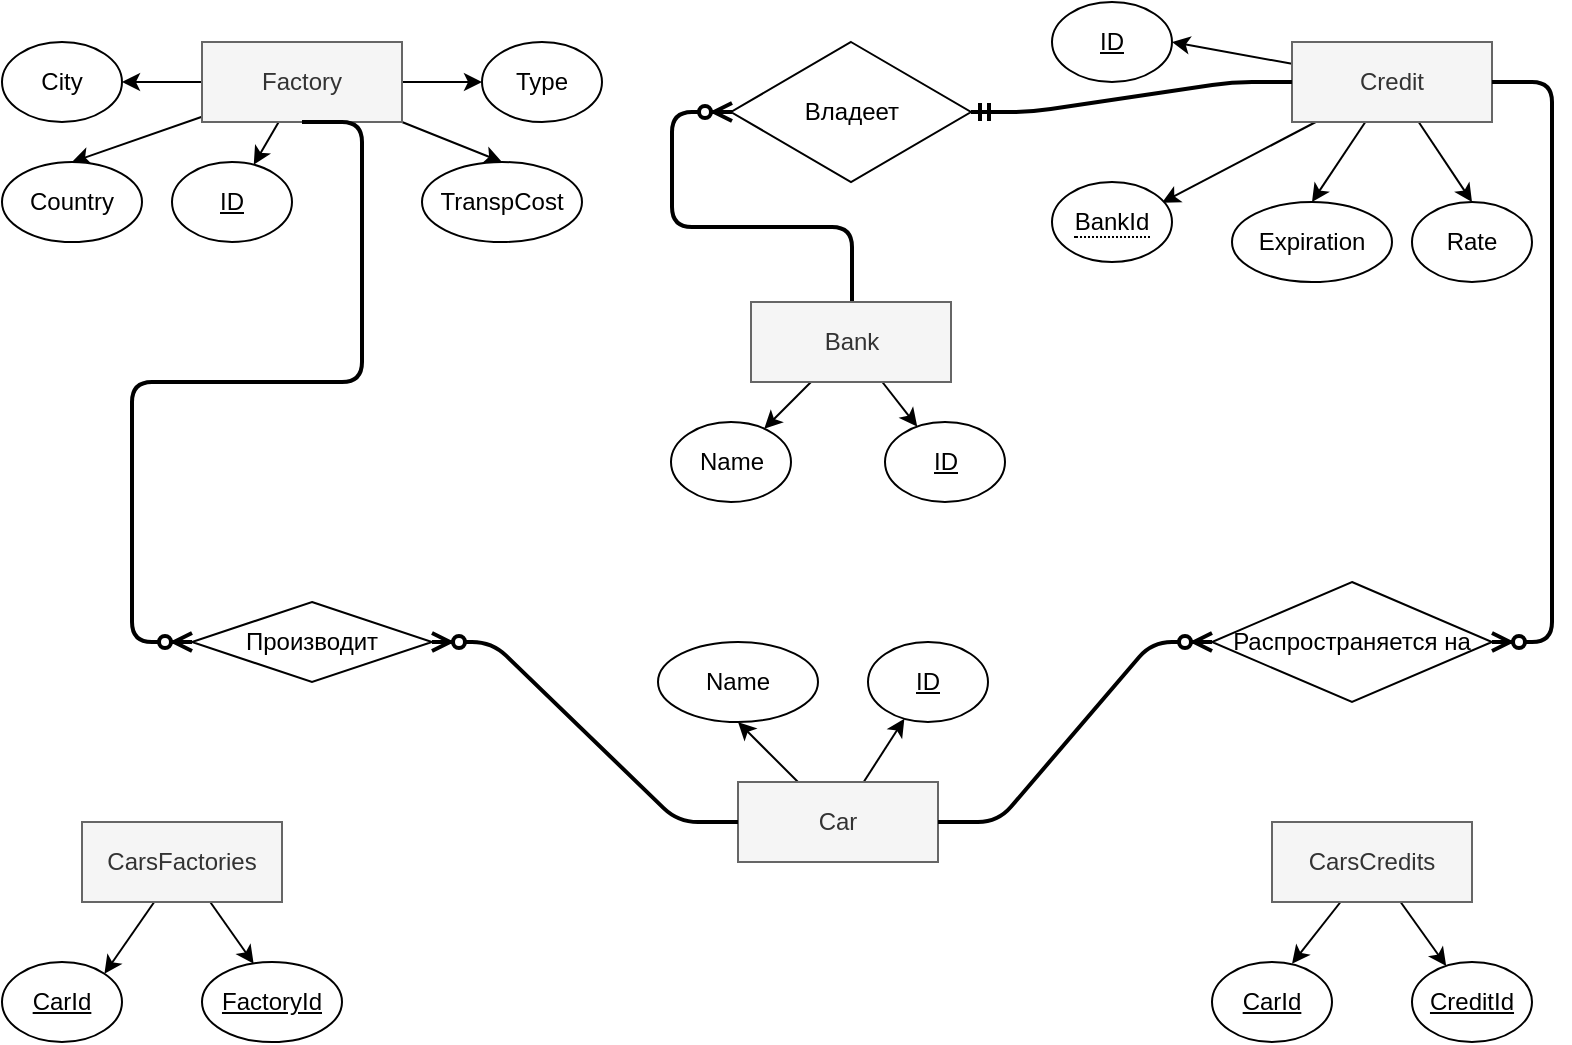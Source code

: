 <mxfile version="14.4.3" type="device"><diagram id="R2lEEEUBdFMjLlhIrx00" name="Page-1"><mxGraphModel dx="1422" dy="822" grid="1" gridSize="10" guides="1" tooltips="1" connect="1" arrows="1" fold="1" page="1" pageScale="1" pageWidth="850" pageHeight="1100" math="0" shadow="0" extFonts="Permanent Marker^https://fonts.googleapis.com/css?family=Permanent+Marker"><root><mxCell id="0"/><mxCell id="1" parent="0"/><mxCell id="rOy61DcXcBje7zXvDtOD-61" value="" style="edgeStyle=entityRelationEdgeStyle;fontSize=12;html=1;endArrow=ERzeroToMany;endFill=1;strokeWidth=2;exitX=0.205;exitY=0.5;exitDx=0;exitDy=0;exitPerimeter=0;" edge="1" parent="1" source="rOy61DcXcBje7zXvDtOD-50"><mxGeometry width="100" height="100" relative="1" as="geometry"><mxPoint x="320" y="170" as="sourcePoint"/><mxPoint x="380" y="55" as="targetPoint"/></mxGeometry></mxCell><mxCell id="rOy61DcXcBje7zXvDtOD-6" style="edgeStyle=none;rounded=0;orthogonalLoop=1;jettySize=auto;html=1;" edge="1" parent="1" source="rOy61DcXcBje7zXvDtOD-1" target="rOy61DcXcBje7zXvDtOD-2"><mxGeometry relative="1" as="geometry"/></mxCell><mxCell id="rOy61DcXcBje7zXvDtOD-7" style="edgeStyle=none;rounded=0;orthogonalLoop=1;jettySize=auto;html=1;entryX=0.5;entryY=1;entryDx=0;entryDy=0;" edge="1" parent="1" source="rOy61DcXcBje7zXvDtOD-1" target="rOy61DcXcBje7zXvDtOD-3"><mxGeometry relative="1" as="geometry"/></mxCell><mxCell id="rOy61DcXcBje7zXvDtOD-1" value="Car" style="whiteSpace=wrap;html=1;align=center;fillColor=#f5f5f5;strokeColor=#666666;fontColor=#333333;" vertex="1" parent="1"><mxGeometry x="383" y="390" width="100" height="40" as="geometry"/></mxCell><mxCell id="rOy61DcXcBje7zXvDtOD-2" value="ID" style="ellipse;whiteSpace=wrap;html=1;align=center;fontStyle=4;" vertex="1" parent="1"><mxGeometry x="448" y="320" width="60" height="40" as="geometry"/></mxCell><mxCell id="rOy61DcXcBje7zXvDtOD-3" value="Name" style="ellipse;whiteSpace=wrap;html=1;align=center;" vertex="1" parent="1"><mxGeometry x="343" y="320" width="80" height="40" as="geometry"/></mxCell><mxCell id="rOy61DcXcBje7zXvDtOD-11" style="edgeStyle=none;rounded=0;orthogonalLoop=1;jettySize=auto;html=1;entryX=0.667;entryY=0.021;entryDx=0;entryDy=0;entryPerimeter=0;" edge="1" parent="1" source="rOy61DcXcBje7zXvDtOD-8" target="rOy61DcXcBje7zXvDtOD-9"><mxGeometry relative="1" as="geometry"/></mxCell><mxCell id="rOy61DcXcBje7zXvDtOD-12" style="edgeStyle=none;rounded=0;orthogonalLoop=1;jettySize=auto;html=1;" edge="1" parent="1" source="rOy61DcXcBje7zXvDtOD-8" target="rOy61DcXcBje7zXvDtOD-10"><mxGeometry relative="1" as="geometry"/></mxCell><mxCell id="rOy61DcXcBje7zXvDtOD-8" value="CarsCredits" style="whiteSpace=wrap;html=1;align=center;fillColor=#f5f5f5;strokeColor=#666666;fontColor=#333333;" vertex="1" parent="1"><mxGeometry x="650" y="410" width="100" height="40" as="geometry"/></mxCell><mxCell id="rOy61DcXcBje7zXvDtOD-9" value="CarId" style="ellipse;whiteSpace=wrap;html=1;align=center;fontStyle=4;" vertex="1" parent="1"><mxGeometry x="620" y="480" width="60" height="40" as="geometry"/></mxCell><mxCell id="rOy61DcXcBje7zXvDtOD-10" value="CreditId" style="ellipse;whiteSpace=wrap;html=1;align=center;fontStyle=4;" vertex="1" parent="1"><mxGeometry x="720" y="480" width="60" height="40" as="geometry"/></mxCell><mxCell id="rOy61DcXcBje7zXvDtOD-17" style="edgeStyle=none;rounded=0;orthogonalLoop=1;jettySize=auto;html=1;entryX=1;entryY=0;entryDx=0;entryDy=0;" edge="1" parent="1" source="rOy61DcXcBje7zXvDtOD-14" target="rOy61DcXcBje7zXvDtOD-15"><mxGeometry relative="1" as="geometry"/></mxCell><mxCell id="rOy61DcXcBje7zXvDtOD-18" style="edgeStyle=none;rounded=0;orthogonalLoop=1;jettySize=auto;html=1;entryX=0.369;entryY=0.021;entryDx=0;entryDy=0;entryPerimeter=0;" edge="1" parent="1" source="rOy61DcXcBje7zXvDtOD-14" target="rOy61DcXcBje7zXvDtOD-16"><mxGeometry relative="1" as="geometry"/></mxCell><mxCell id="rOy61DcXcBje7zXvDtOD-14" value="CarsFactories" style="whiteSpace=wrap;html=1;align=center;fillColor=#f5f5f5;strokeColor=#666666;fontColor=#333333;" vertex="1" parent="1"><mxGeometry x="55" y="410" width="100" height="40" as="geometry"/></mxCell><mxCell id="rOy61DcXcBje7zXvDtOD-15" value="CarId" style="ellipse;whiteSpace=wrap;html=1;align=center;fontStyle=4;" vertex="1" parent="1"><mxGeometry x="15" y="480" width="60" height="40" as="geometry"/></mxCell><mxCell id="rOy61DcXcBje7zXvDtOD-16" value="FactoryId" style="ellipse;whiteSpace=wrap;html=1;align=center;fontStyle=4;" vertex="1" parent="1"><mxGeometry x="115" y="480" width="70" height="40" as="geometry"/></mxCell><mxCell id="rOy61DcXcBje7zXvDtOD-24" value="" style="edgeStyle=none;rounded=0;orthogonalLoop=1;jettySize=auto;html=1;" edge="1" parent="1" source="rOy61DcXcBje7zXvDtOD-20" target="rOy61DcXcBje7zXvDtOD-21"><mxGeometry relative="1" as="geometry"/></mxCell><mxCell id="rOy61DcXcBje7zXvDtOD-25" style="edgeStyle=none;rounded=0;orthogonalLoop=1;jettySize=auto;html=1;entryX=0.5;entryY=0;entryDx=0;entryDy=0;" edge="1" parent="1" source="rOy61DcXcBje7zXvDtOD-20" target="rOy61DcXcBje7zXvDtOD-22"><mxGeometry relative="1" as="geometry"/></mxCell><mxCell id="rOy61DcXcBje7zXvDtOD-27" style="edgeStyle=none;rounded=0;orthogonalLoop=1;jettySize=auto;html=1;" edge="1" parent="1" source="rOy61DcXcBje7zXvDtOD-20" target="rOy61DcXcBje7zXvDtOD-26"><mxGeometry relative="1" as="geometry"/></mxCell><mxCell id="rOy61DcXcBje7zXvDtOD-29" style="edgeStyle=none;rounded=0;orthogonalLoop=1;jettySize=auto;html=1;entryX=0.5;entryY=0;entryDx=0;entryDy=0;" edge="1" parent="1" source="rOy61DcXcBje7zXvDtOD-20" target="rOy61DcXcBje7zXvDtOD-28"><mxGeometry relative="1" as="geometry"/></mxCell><mxCell id="rOy61DcXcBje7zXvDtOD-31" style="edgeStyle=none;rounded=0;orthogonalLoop=1;jettySize=auto;html=1;entryX=0;entryY=0.5;entryDx=0;entryDy=0;" edge="1" parent="1" source="rOy61DcXcBje7zXvDtOD-20" target="rOy61DcXcBje7zXvDtOD-30"><mxGeometry relative="1" as="geometry"/></mxCell><mxCell id="rOy61DcXcBje7zXvDtOD-20" value="Factory" style="whiteSpace=wrap;html=1;align=center;fillColor=#f5f5f5;strokeColor=#666666;fontColor=#333333;" vertex="1" parent="1"><mxGeometry x="115" y="20" width="100" height="40" as="geometry"/></mxCell><mxCell id="rOy61DcXcBje7zXvDtOD-21" value="ID" style="ellipse;whiteSpace=wrap;html=1;align=center;fontStyle=4;" vertex="1" parent="1"><mxGeometry x="100" y="80" width="60" height="40" as="geometry"/></mxCell><mxCell id="rOy61DcXcBje7zXvDtOD-22" value="Country" style="ellipse;whiteSpace=wrap;html=1;align=center;" vertex="1" parent="1"><mxGeometry x="15" y="80" width="70" height="40" as="geometry"/></mxCell><mxCell id="rOy61DcXcBje7zXvDtOD-26" value="City" style="ellipse;whiteSpace=wrap;html=1;align=center;" vertex="1" parent="1"><mxGeometry x="15" y="20" width="60" height="40" as="geometry"/></mxCell><mxCell id="rOy61DcXcBje7zXvDtOD-28" value="TranspCost" style="ellipse;whiteSpace=wrap;html=1;align=center;" vertex="1" parent="1"><mxGeometry x="225" y="80" width="80" height="40" as="geometry"/></mxCell><mxCell id="rOy61DcXcBje7zXvDtOD-30" value="Type" style="ellipse;whiteSpace=wrap;html=1;align=center;" vertex="1" parent="1"><mxGeometry x="255" y="20" width="60" height="40" as="geometry"/></mxCell><mxCell id="rOy61DcXcBje7zXvDtOD-37" style="edgeStyle=none;rounded=0;orthogonalLoop=1;jettySize=auto;html=1;entryX=0.5;entryY=0;entryDx=0;entryDy=0;" edge="1" parent="1" source="rOy61DcXcBje7zXvDtOD-34" target="rOy61DcXcBje7zXvDtOD-36"><mxGeometry relative="1" as="geometry"/></mxCell><mxCell id="rOy61DcXcBje7zXvDtOD-38" style="edgeStyle=none;rounded=0;orthogonalLoop=1;jettySize=auto;html=1;entryX=1;entryY=0.5;entryDx=0;entryDy=0;" edge="1" parent="1" source="rOy61DcXcBje7zXvDtOD-34" target="rOy61DcXcBje7zXvDtOD-35"><mxGeometry relative="1" as="geometry"/></mxCell><mxCell id="rOy61DcXcBje7zXvDtOD-41" style="edgeStyle=none;rounded=0;orthogonalLoop=1;jettySize=auto;html=1;entryX=0.5;entryY=0;entryDx=0;entryDy=0;" edge="1" parent="1" source="rOy61DcXcBje7zXvDtOD-34" target="rOy61DcXcBje7zXvDtOD-40"><mxGeometry relative="1" as="geometry"/></mxCell><mxCell id="rOy61DcXcBje7zXvDtOD-57" style="edgeStyle=none;rounded=1;orthogonalLoop=1;jettySize=auto;html=1;entryX=0.917;entryY=0.258;entryDx=0;entryDy=0;entryPerimeter=0;endArrow=classic;endFill=1;strokeWidth=1;" edge="1" parent="1" source="rOy61DcXcBje7zXvDtOD-34" target="rOy61DcXcBje7zXvDtOD-54"><mxGeometry relative="1" as="geometry"/></mxCell><mxCell id="rOy61DcXcBje7zXvDtOD-34" value="Credit" style="whiteSpace=wrap;html=1;align=center;fillColor=#f5f5f5;strokeColor=#666666;fontColor=#333333;" vertex="1" parent="1"><mxGeometry x="660" y="20" width="100" height="40" as="geometry"/></mxCell><mxCell id="rOy61DcXcBje7zXvDtOD-35" value="ID" style="ellipse;whiteSpace=wrap;html=1;align=center;fontStyle=4;" vertex="1" parent="1"><mxGeometry x="540" width="60" height="40" as="geometry"/></mxCell><mxCell id="rOy61DcXcBje7zXvDtOD-36" value="Rate" style="ellipse;whiteSpace=wrap;html=1;align=center;" vertex="1" parent="1"><mxGeometry x="720" y="100" width="60" height="40" as="geometry"/></mxCell><mxCell id="rOy61DcXcBje7zXvDtOD-40" value="Expiration" style="ellipse;whiteSpace=wrap;html=1;align=center;" vertex="1" parent="1"><mxGeometry x="630" y="100" width="80" height="40" as="geometry"/></mxCell><mxCell id="rOy61DcXcBje7zXvDtOD-42" value="Производит" style="shape=rhombus;perimeter=rhombusPerimeter;whiteSpace=wrap;html=1;align=center;" vertex="1" parent="1"><mxGeometry x="110" y="300" width="120" height="40" as="geometry"/></mxCell><mxCell id="rOy61DcXcBje7zXvDtOD-45" value="" style="edgeStyle=entityRelationEdgeStyle;fontSize=12;html=1;endArrow=ERzeroToMany;endFill=1;strokeWidth=2;exitX=0.5;exitY=1;exitDx=0;exitDy=0;" edge="1" parent="1" source="rOy61DcXcBje7zXvDtOD-20"><mxGeometry width="100" height="100" relative="1" as="geometry"><mxPoint x="210" y="230" as="sourcePoint"/><mxPoint x="110" y="320" as="targetPoint"/></mxGeometry></mxCell><mxCell id="rOy61DcXcBje7zXvDtOD-46" value="" style="edgeStyle=entityRelationEdgeStyle;fontSize=12;html=1;endArrow=ERzeroToMany;endFill=1;strokeWidth=2;exitX=0;exitY=0.5;exitDx=0;exitDy=0;entryX=1;entryY=0.5;entryDx=0;entryDy=0;" edge="1" parent="1" source="rOy61DcXcBje7zXvDtOD-1" target="rOy61DcXcBje7zXvDtOD-42"><mxGeometry width="100" height="100" relative="1" as="geometry"><mxPoint x="175" y="70" as="sourcePoint"/><mxPoint x="170" y="230" as="targetPoint"/></mxGeometry></mxCell><mxCell id="rOy61DcXcBje7zXvDtOD-47" value="Распространяется на" style="shape=rhombus;perimeter=rhombusPerimeter;whiteSpace=wrap;html=1;align=center;" vertex="1" parent="1"><mxGeometry x="620" y="290" width="140" height="60" as="geometry"/></mxCell><mxCell id="rOy61DcXcBje7zXvDtOD-48" value="" style="edgeStyle=entityRelationEdgeStyle;fontSize=12;html=1;endArrow=ERzeroToMany;endFill=1;strokeWidth=2;" edge="1" parent="1" target="rOy61DcXcBje7zXvDtOD-47"><mxGeometry width="100" height="100" relative="1" as="geometry"><mxPoint x="760" y="40" as="sourcePoint"/><mxPoint x="455" y="160" as="targetPoint"/></mxGeometry></mxCell><mxCell id="rOy61DcXcBje7zXvDtOD-49" value="" style="edgeStyle=entityRelationEdgeStyle;fontSize=12;html=1;endArrow=ERzeroToMany;endFill=1;strokeWidth=2;exitX=1;exitY=0.5;exitDx=0;exitDy=0;entryX=0;entryY=0.5;entryDx=0;entryDy=0;" edge="1" parent="1" source="rOy61DcXcBje7zXvDtOD-1" target="rOy61DcXcBje7zXvDtOD-47"><mxGeometry width="100" height="100" relative="1" as="geometry"><mxPoint x="665" y="269.31" as="sourcePoint"/><mxPoint x="640" y="370" as="targetPoint"/></mxGeometry></mxCell><mxCell id="rOy61DcXcBje7zXvDtOD-58" style="edgeStyle=none;rounded=1;orthogonalLoop=1;jettySize=auto;html=1;endArrow=classic;endFill=1;strokeWidth=1;" edge="1" parent="1" source="rOy61DcXcBje7zXvDtOD-50" target="rOy61DcXcBje7zXvDtOD-52"><mxGeometry relative="1" as="geometry"/></mxCell><mxCell id="rOy61DcXcBje7zXvDtOD-59" style="edgeStyle=none;rounded=1;orthogonalLoop=1;jettySize=auto;html=1;endArrow=classic;endFill=1;strokeWidth=1;" edge="1" parent="1" source="rOy61DcXcBje7zXvDtOD-50" target="rOy61DcXcBje7zXvDtOD-51"><mxGeometry relative="1" as="geometry"/></mxCell><mxCell id="rOy61DcXcBje7zXvDtOD-50" value="Bank" style="whiteSpace=wrap;html=1;align=center;fillColor=#f5f5f5;strokeColor=#666666;fontColor=#333333;" vertex="1" parent="1"><mxGeometry x="389.5" y="150" width="100" height="40" as="geometry"/></mxCell><mxCell id="rOy61DcXcBje7zXvDtOD-51" value="ID" style="ellipse;whiteSpace=wrap;html=1;align=center;fontStyle=4;" vertex="1" parent="1"><mxGeometry x="456.5" y="210" width="60" height="40" as="geometry"/></mxCell><mxCell id="rOy61DcXcBje7zXvDtOD-52" value="Name" style="ellipse;whiteSpace=wrap;html=1;align=center;" vertex="1" parent="1"><mxGeometry x="349.5" y="210" width="60" height="40" as="geometry"/></mxCell><mxCell id="rOy61DcXcBje7zXvDtOD-54" value="&lt;span style=&quot;border-bottom: 1px dotted&quot;&gt;BankId&lt;/span&gt;" style="ellipse;whiteSpace=wrap;html=1;align=center;" vertex="1" parent="1"><mxGeometry x="540" y="90" width="60" height="40" as="geometry"/></mxCell><mxCell id="rOy61DcXcBje7zXvDtOD-60" value="Владеет" style="shape=rhombus;perimeter=rhombusPerimeter;whiteSpace=wrap;html=1;align=center;" vertex="1" parent="1"><mxGeometry x="379.5" y="20" width="120" height="70" as="geometry"/></mxCell><mxCell id="rOy61DcXcBje7zXvDtOD-63" value="" style="edgeStyle=entityRelationEdgeStyle;fontSize=12;html=1;endArrow=ERmandOne;strokeWidth=2;entryX=1;entryY=0.5;entryDx=0;entryDy=0;exitX=0;exitY=0.5;exitDx=0;exitDy=0;" edge="1" parent="1" source="rOy61DcXcBje7zXvDtOD-34" target="rOy61DcXcBje7zXvDtOD-60"><mxGeometry width="100" height="100" relative="1" as="geometry"><mxPoint x="560" y="270" as="sourcePoint"/><mxPoint x="660" y="170" as="targetPoint"/></mxGeometry></mxCell></root></mxGraphModel></diagram></mxfile>